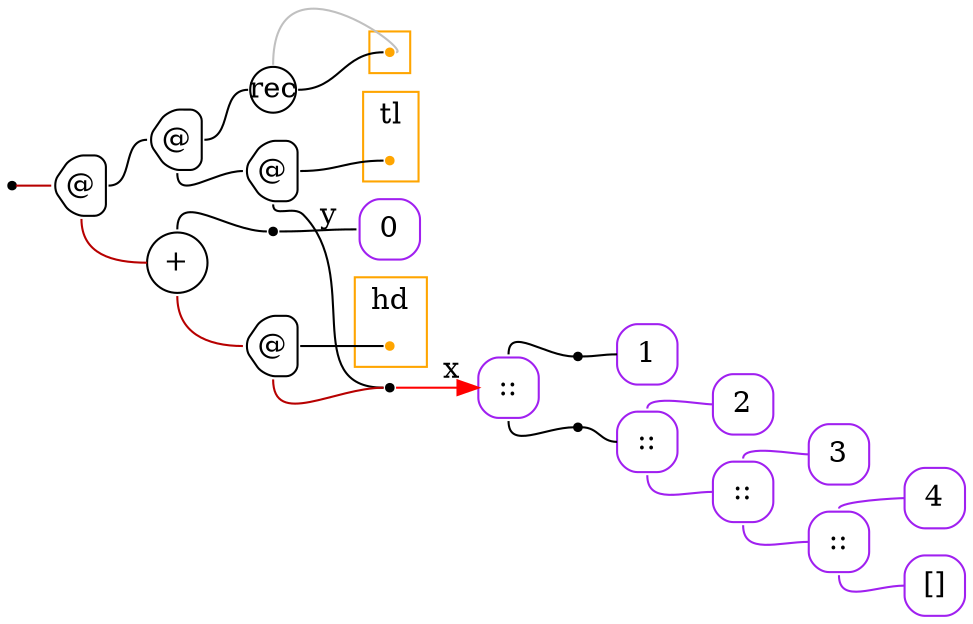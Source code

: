 digraph G {
  rankdir=LR;
  edge[arrowhead=none,arrowtail=none];
  node[fixedsize=true,shape=circle]
  size="9.201041666666667,5.219270833333334";
  labeldistance=0;
  nodesep=.175;
  ranksep=.175;

 nd1[shape=point];
 nd136[label="rec",tooltip="nd136-RecurGraph",style=rounded,width=.3,height=.3,color="#000000"];
   subgraph cluster_nd140 {
     graph[style=fill,color="orange"];
     ndcluster_nd140[tooltip="nd140",orientation=90,shape=point,color="orange"];
   };
   nd16[label="1",tooltip="nd16-ConstGraph",style=rounded,orientation=90,shape=square,width=.4,height=.4,color="purple"];
   nd22[label="2",tooltip="nd22-ConstGraph",style=rounded,orientation=90,shape=square,width=.4,height=.4,color="purple"];
   nd28[label="3",tooltip="nd28-ConstGraph",style=rounded,orientation=90,shape=square,width=.4,height=.4,color="purple"];
   nd34[label="4",tooltip="nd34-ConstGraph",style=rounded,orientation=90,shape=square,width=.4,height=.4,color="purple"];
   nd39[label="[]",tooltip="nd39-ConstEmptyGraph",style=rounded,orientation=90,shape=square,width=.4,height=.4,color="purple"];
   nd50[label="0",tooltip="nd50-ConstGraph",style=rounded,orientation=90,shape=square,width=.4,height=.4,color="purple"];
   nd182[label="::",tooltip="nd182-ConstListGraph",style=rounded,orientation=90,shape=square,width=.4,height=.4,color="purple"];
   nd188[label="::",tooltip="nd188-ConstListGraph",style=rounded,orientation=90,shape=square,width=.4,height=.4,color="purple"];
   nd194[label="::",tooltip="nd194-ConstListGraph",style=rounded,orientation=90,shape=square,width=.4,height=.4,color="purple"];
   nd200[label="::",tooltip="nd200-ConstListGraph",style=rounded,orientation=90,shape=square,width=.4,height=.4,color="purple"];
 nd84[label="@",tooltip="nd84-AppGraph",style=rounded,orientation=90,shape=house,width=.4,height=.4,color="#000000"];
 nd85[label="@",tooltip="nd85-AppGraph",style=rounded,orientation=90,shape=house,width=.4,height=.4,color="#000000"];
 nd89[label="@",tooltip="nd89-AppGraph",style=rounded,orientation=90,shape=house,width=.4,height=.4,color="#000000"];
 subgraph cluster_nd91 {
   graph[style=fill,color="orange",label="tl"];
   ndcluster_nd91[tooltip="nd91",orientation=90,shape=point,color="orange"];
 };
 nd105[label="+",tooltip="nd105-BinOpGraph",style=rounded,width=.4,height=.4,color="#000000"];
 nd108[label="@",tooltip="nd108-AppGraph",style=rounded,orientation=90,shape=house,width=.4,height=.4,color="#000000"];
 subgraph cluster_nd110 {
   graph[style=fill,color="orange",label="hd"];
   ndcluster_nd110[tooltip="nd110",orientation=90,shape=point,color="orange"];
 };
 nd123[label=" ",tooltip="nd123-ContractGraph",style=rounded,orientation=90,shape=point];
 nd125[label=" ",tooltip="nd125-ContractGraph",style=rounded,orientation=90,shape=point];
 nd209[label=" ",tooltip="nd209-ContractGraph",style=rounded,orientation=90,shape=point];
 nd210[label=" ",tooltip="nd210-ContractGraph",style=rounded,orientation=90,shape=point];

  nd182->nd34[tailport=n,headport=w,color=purple,arrowhead=none,arrowtail=none];
  nd182->nd39[tailport=s,headport=w,color=purple,arrowhead=none,arrowtail=none];
  nd188->nd28[tailport=n,headport=w,color=purple,arrowhead=none,arrowtail=none];
  nd188->nd182[tailport=s,headport=w,color=purple,arrowhead=none,arrowtail=none];
  nd194->nd22[tailport=n,headport=w,color=purple,arrowhead=none,arrowtail=none];
  nd194->nd188[tailport=s,headport=w,color=purple,arrowhead=none,arrowtail=none];
  nd200->nd209[tailport=n,headport=w];
  nd200->nd210[tailport=s,headport=w];
  nd89->ndcluster_nd91[tailport=e,headport=w];
  nd85->nd136[tailport=e,headport=w,color=black,arrowhead=none,arrowtail=none];
  nd85->nd89[tailport=s,headport=w];
  nd108->ndcluster_nd110[tailport=e,headport=w];
  nd105->nd108[tailport=s,headport=w,color="#b70000",arrowhead=none,arrowtail=none];
  nd84->nd85[tailport=e,headport=w];
  nd84->nd105[tailport=s,headport=w,color="#b70000",arrowhead=none,arrowtail=none];
  nd108->nd123[tailport=s,headport=w,color="#b70000",arrowhead=none,arrowtail=none];
  nd89->nd123[tailport=s,headport=w];
  nd1->nd84[label="",tailport=e,headport=w,color="#b70000",arrowhead=none,arrowtail=none];
  nd105->nd125[tailport=n,headport=w];
  nd125->nd50[label="y",tailport=e,headport=w];
  nd123->nd200[label="x",tailport=e,headport=w,color=red,arrowhead=normal];
  nd136->ndcluster_nd140[dir=back,headport=e,tailport=n,color=grey,arrowhead=none,arrowtail=none];
  nd136->ndcluster_nd140[tailport=e,headport=w];
  nd209->nd16[tailport=e,headport=w];
  nd210->nd194[tailport=e,headport=w];
}